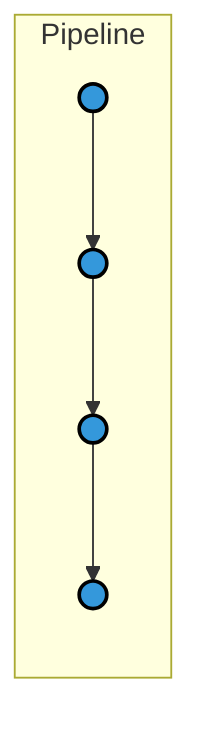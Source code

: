 graph LR
    subgraph "Pipeline"
    P1(( )) --> P2(( )) --> P3(( )) --> P4(( ))

    style P1 fill:#3498db,stroke:#000,stroke-width:2px
    style P2 fill:#3498db,stroke:#000,stroke-width:2px
    style P3 fill:#3498db,stroke:#000,stroke-width:2px
    style P4 fill:#3498db,stroke:#000,stroke-width:2px
    end